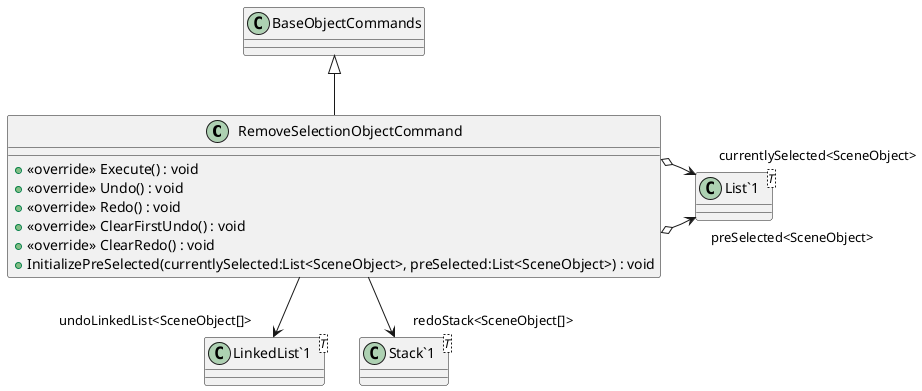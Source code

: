 @startuml
class RemoveSelectionObjectCommand {
    + <<override>> Execute() : void
    + <<override>> Undo() : void
    + <<override>> Redo() : void
    + <<override>> ClearFirstUndo() : void
    + <<override>> ClearRedo() : void
    + InitializePreSelected(currentlySelected:List<SceneObject>, preSelected:List<SceneObject>) : void
}
class "LinkedList`1"<T> {
}
class "Stack`1"<T> {
}
class "List`1"<T> {
}
BaseObjectCommands <|-- RemoveSelectionObjectCommand
RemoveSelectionObjectCommand --> "undoLinkedList<SceneObject[]>" "LinkedList`1"
RemoveSelectionObjectCommand --> "redoStack<SceneObject[]>" "Stack`1"
RemoveSelectionObjectCommand o-> "preSelected<SceneObject>" "List`1"
RemoveSelectionObjectCommand o-> "currentlySelected<SceneObject>" "List`1"
@enduml
